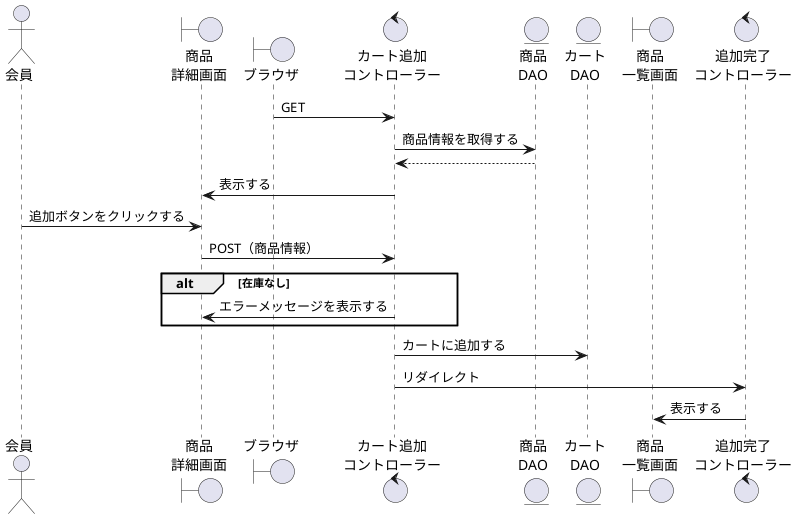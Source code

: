 @startuml syouhin_tuika

actor "会員" as act
boundary "商品\n詳細画面" as shb
boundary "ブラウザ" as brz
control "カート追加\nコントローラー" as cac
entity "商品\nDAO" as product
entity "カート\nDAO" as cart
boundary "商品\n一覧画面" as sib
control "追加完了\nコントローラー" as shkc

cac <- brz: GET
cac -> product: 商品情報を取得する
cac <-- product
shb <- cac: 表示する
act -> shb: 追加ボタンをクリックする

shb -> cac: POST（商品情報）
alt 在庫なし
    shb <- cac: エラーメッセージを表示する
end
cac -> cart: カートに追加する
cac -> shkc: リダイレクト
sib <- shkc: 表示する        

@enduml